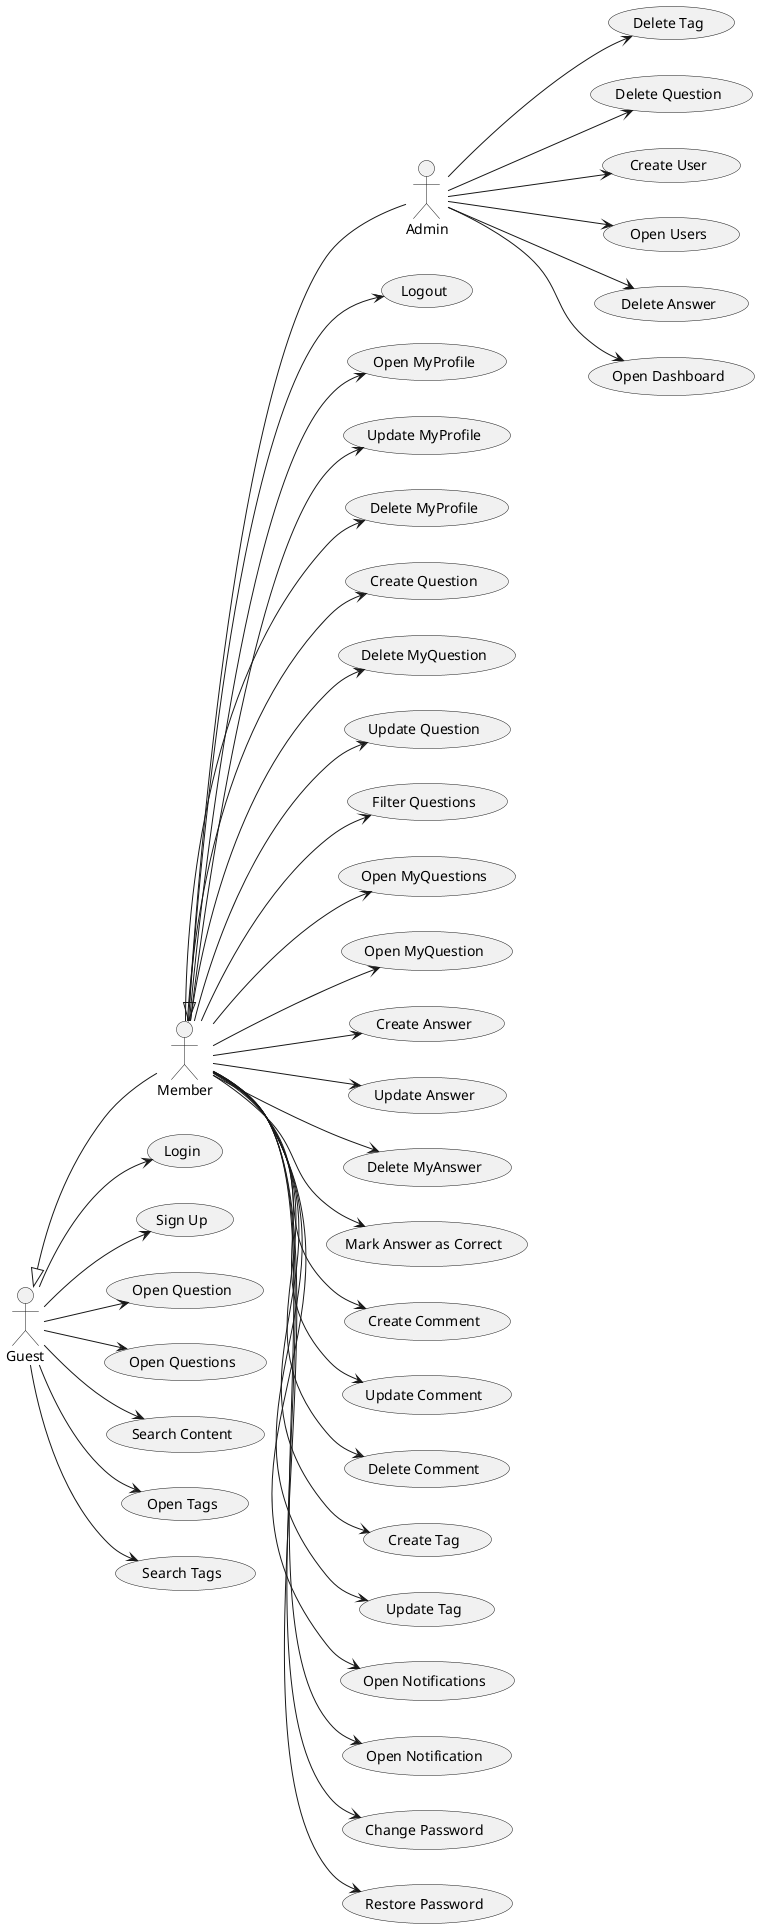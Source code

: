 @startuml

actor Guest
actor Member
actor Admin

Guest <|-down- Member
Member <|-down- Admin

left to right direction

(Login) as UC1
(Logout) as UC2
(Sign Up) as UC3
(Open MyProfile) as UC4
(Update MyProfile) as UC5
(Delete MyProfile) as UC6
(Open Question) as UC7
(Create Question) as UC8
(Delete MyQuestion) as UC9
(Update Question) as UC10
(Open Questions) as UC11
(Filter Questions) as UC12
(Open MyQuestions) as UC13
(Open MyQuestion) as UC32
(Create Answer) as UC14
(Update Answer) as UC15
(Delete MyAnswer) as UC16
(Mark Answer as Correct) as UC17
(Create Comment) as UC18
(Update Comment) as UC19
(Delete Comment) as UC20
(Create Tag) as UC21
(Update Tag) as UC22
(Delete Tag) as UC24
(Search Content) as UC25
(Open Tags) as UC26
(Search Tags) as UC27
(Delete Question) as UC28
(Create User) as UC29
(Open Users) as UC30
(Delete Answer) as UC31
(Open Notifications) as UC33
(Open Notification) as UC34
(Open Dashboard) as UC35
(Change Password) as UC36
(Restore Password) as UC37

Guest --> UC7
Guest --> UC11
Guest --> UC25
Guest --> UC26
Guest --> UC27
Guest --> UC1
Guest --> UC3

Member --> UC2
Member --> UC4
Member --> UC5
Member --> UC6
Member --> UC8
Member --> UC9
Member --> UC10
Member --> UC12
Member --> UC13
Member --> UC14
Member --> UC15
Member --> UC16
Member --> UC17
Member --> UC18
Member --> UC19
Member --> UC20
Member --> UC21
Member --> UC22
Member --> UC32
Member --> UC33
Member --> UC34
Member --> UC36
Member --> UC37

Admin --> UC24
Admin --> UC28
Admin --> UC29
Admin --> UC30
Admin --> UC31
Admin --> UC35

@enduml